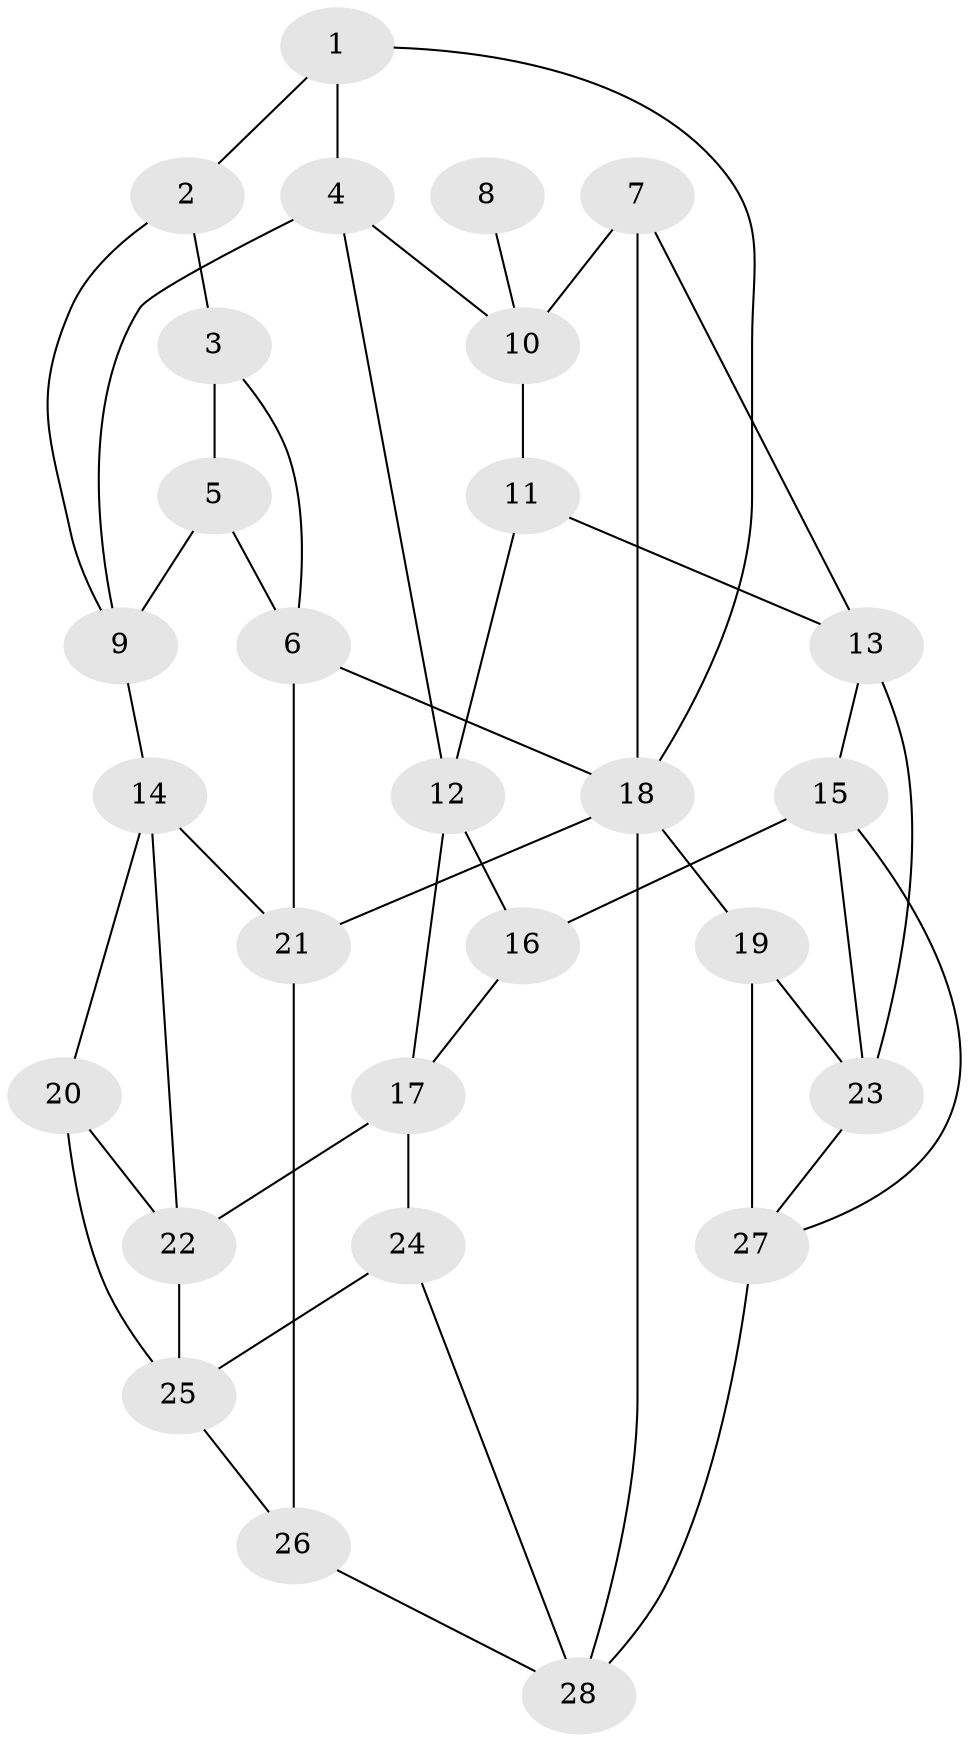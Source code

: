 // original degree distribution, {3: 0.05357142857142857, 5: 0.625, 4: 0.16071428571428573, 6: 0.16071428571428573}
// Generated by graph-tools (version 1.1) at 2025/38/03/04/25 23:38:30]
// undirected, 28 vertices, 50 edges
graph export_dot {
  node [color=gray90,style=filled];
  1;
  2;
  3;
  4;
  5;
  6;
  7;
  8;
  9;
  10;
  11;
  12;
  13;
  14;
  15;
  16;
  17;
  18;
  19;
  20;
  21;
  22;
  23;
  24;
  25;
  26;
  27;
  28;
  1 -- 2 [weight=1.0];
  1 -- 4 [weight=1.0];
  1 -- 18 [weight=1.0];
  2 -- 3 [weight=1.0];
  2 -- 9 [weight=1.0];
  3 -- 5 [weight=1.0];
  3 -- 6 [weight=1.0];
  4 -- 9 [weight=1.0];
  4 -- 10 [weight=1.0];
  4 -- 12 [weight=1.0];
  5 -- 6 [weight=1.0];
  5 -- 9 [weight=1.0];
  6 -- 18 [weight=1.0];
  6 -- 21 [weight=2.0];
  7 -- 10 [weight=1.0];
  7 -- 13 [weight=1.0];
  7 -- 18 [weight=1.0];
  8 -- 10 [weight=2.0];
  9 -- 14 [weight=1.0];
  10 -- 11 [weight=1.0];
  11 -- 12 [weight=1.0];
  11 -- 13 [weight=1.0];
  12 -- 16 [weight=1.0];
  12 -- 17 [weight=1.0];
  13 -- 15 [weight=1.0];
  13 -- 23 [weight=1.0];
  14 -- 20 [weight=1.0];
  14 -- 21 [weight=1.0];
  14 -- 22 [weight=1.0];
  15 -- 16 [weight=1.0];
  15 -- 23 [weight=1.0];
  15 -- 27 [weight=1.0];
  16 -- 17 [weight=1.0];
  17 -- 22 [weight=1.0];
  17 -- 24 [weight=1.0];
  18 -- 19 [weight=1.0];
  18 -- 21 [weight=1.0];
  18 -- 28 [weight=1.0];
  19 -- 23 [weight=1.0];
  19 -- 27 [weight=1.0];
  20 -- 22 [weight=1.0];
  20 -- 25 [weight=1.0];
  21 -- 26 [weight=1.0];
  22 -- 25 [weight=1.0];
  23 -- 27 [weight=1.0];
  24 -- 25 [weight=1.0];
  24 -- 28 [weight=1.0];
  25 -- 26 [weight=1.0];
  26 -- 28 [weight=1.0];
  27 -- 28 [weight=1.0];
}

